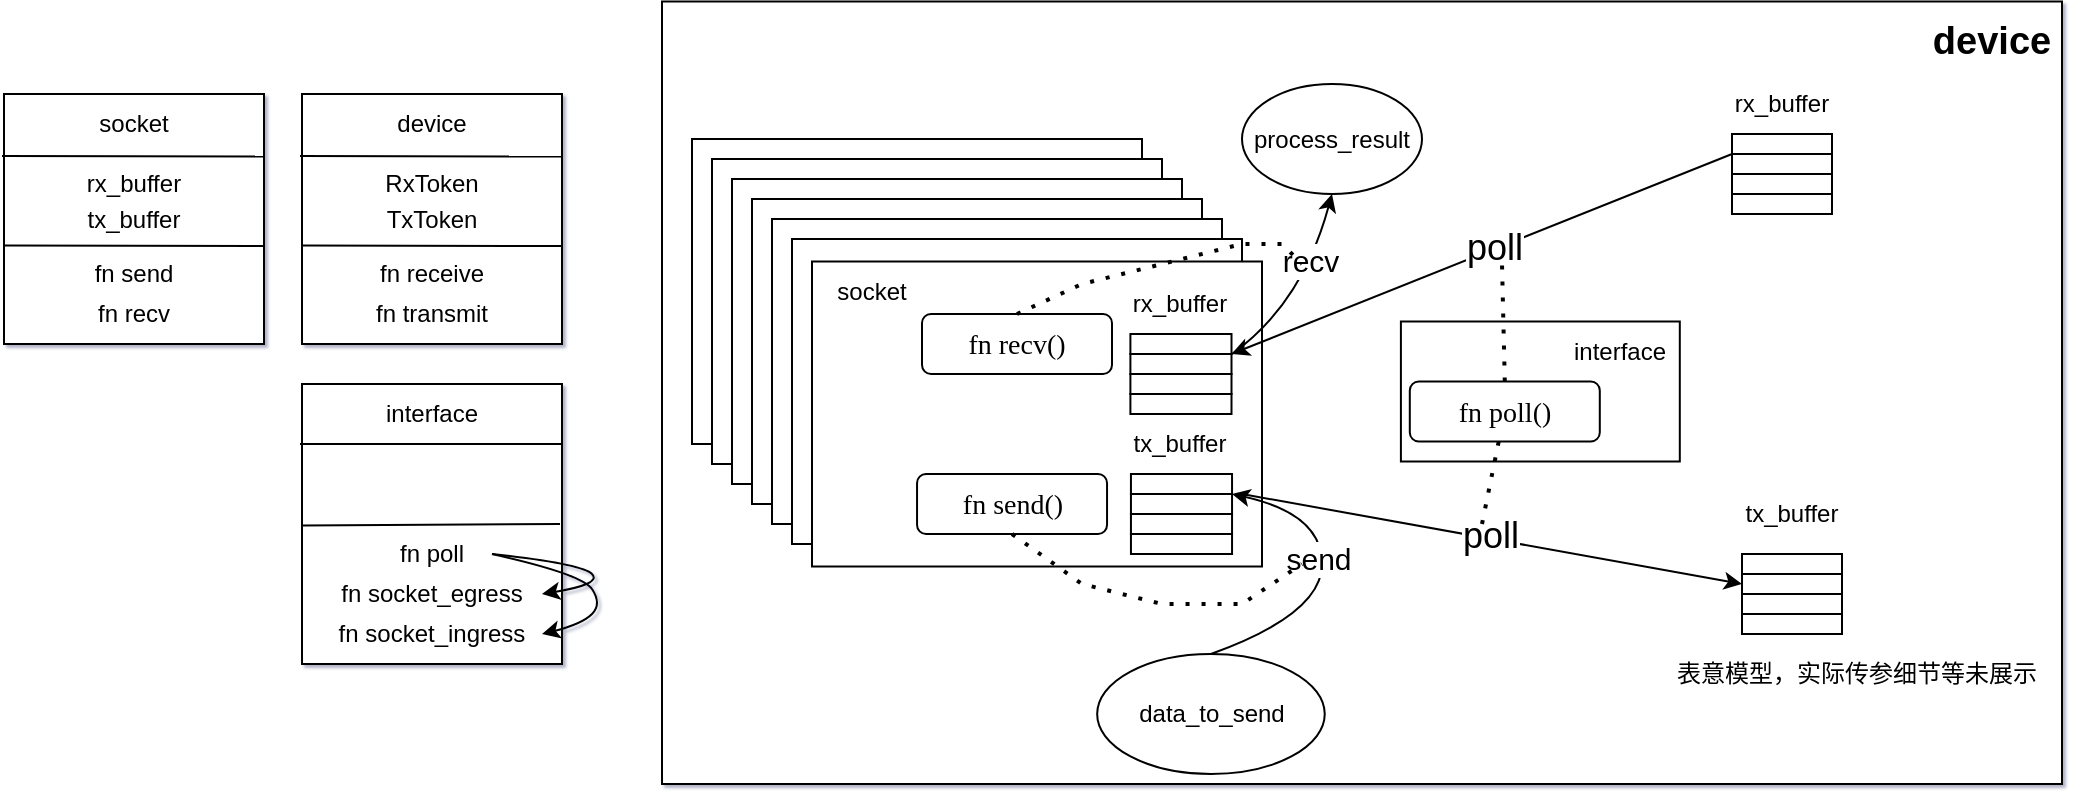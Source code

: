 <mxfile version="26.2.1">
  <diagram name="第 1 页" id="HJdR2ewPqc4SO0az2n2Y">
    <mxGraphModel dx="1032" dy="-3480" grid="1" gridSize="10" guides="1" tooltips="1" connect="1" arrows="1" fold="1" page="1" pageScale="1" pageWidth="1169" pageHeight="827" background="#ffffff" math="0" shadow="1">
      <root>
        <mxCell id="0" />
        <mxCell id="1" parent="0" />
        <mxCell id="s1Kb-AB_weebc0_H0UjK-1" value="" style="rounded=0;whiteSpace=wrap;html=1;" parent="1" vertex="1">
          <mxGeometry x="430" y="4598.75" width="700" height="391.25" as="geometry" />
        </mxCell>
        <mxCell id="s1Kb-AB_weebc0_H0UjK-2" value="device" style="text;html=1;align=center;verticalAlign=middle;whiteSpace=wrap;rounded=0;fontSize=19;fontStyle=1" parent="1" vertex="1">
          <mxGeometry x="1060" y="4598.75" width="70" height="41.25" as="geometry" />
        </mxCell>
        <mxCell id="s1Kb-AB_weebc0_H0UjK-3" value="" style="rounded=0;whiteSpace=wrap;html=1;" parent="1" vertex="1">
          <mxGeometry x="970" y="4875" width="50" height="10" as="geometry" />
        </mxCell>
        <mxCell id="s1Kb-AB_weebc0_H0UjK-5" value="" style="rounded=0;whiteSpace=wrap;html=1;" parent="1" vertex="1">
          <mxGeometry x="970" y="4885" width="50" height="10" as="geometry" />
        </mxCell>
        <mxCell id="s1Kb-AB_weebc0_H0UjK-6" value="" style="rounded=0;whiteSpace=wrap;html=1;" parent="1" vertex="1">
          <mxGeometry x="970" y="4895" width="50" height="10" as="geometry" />
        </mxCell>
        <mxCell id="s1Kb-AB_weebc0_H0UjK-7" value="" style="rounded=0;whiteSpace=wrap;html=1;" parent="1" vertex="1">
          <mxGeometry x="970" y="4905" width="50" height="10" as="geometry" />
        </mxCell>
        <mxCell id="s1Kb-AB_weebc0_H0UjK-8" value="" style="rounded=0;whiteSpace=wrap;html=1;" parent="1" vertex="1">
          <mxGeometry x="250" y="4645" width="130" height="125" as="geometry" />
        </mxCell>
        <mxCell id="s1Kb-AB_weebc0_H0UjK-9" value="device" style="text;html=1;align=center;verticalAlign=middle;whiteSpace=wrap;rounded=0;" parent="1" vertex="1">
          <mxGeometry x="285" y="4645" width="60" height="30" as="geometry" />
        </mxCell>
        <mxCell id="s1Kb-AB_weebc0_H0UjK-11" value="" style="endArrow=none;html=1;rounded=0;entryX=1;entryY=0.608;entryDx=0;entryDy=0;entryPerimeter=0;exitX=-0.015;exitY=0.606;exitDx=0;exitDy=0;exitPerimeter=0;" parent="1" target="s1Kb-AB_weebc0_H0UjK-8" edge="1">
          <mxGeometry width="50" height="50" relative="1" as="geometry">
            <mxPoint x="250.0" y="4720.73" as="sourcePoint" />
            <mxPoint x="369.04" y="4719.995" as="targetPoint" />
          </mxGeometry>
        </mxCell>
        <mxCell id="s1Kb-AB_weebc0_H0UjK-12" value="RxToken" style="text;html=1;align=center;verticalAlign=middle;whiteSpace=wrap;rounded=0;" parent="1" vertex="1">
          <mxGeometry x="285" y="4675" width="60" height="30" as="geometry" />
        </mxCell>
        <mxCell id="s1Kb-AB_weebc0_H0UjK-13" value="TxToken" style="text;html=1;align=center;verticalAlign=middle;whiteSpace=wrap;rounded=0;" parent="1" vertex="1">
          <mxGeometry x="285" y="4692.5" width="60" height="30" as="geometry" />
        </mxCell>
        <mxCell id="s1Kb-AB_weebc0_H0UjK-14" value="" style="endArrow=none;html=1;rounded=0;entryX=1;entryY=0.25;entryDx=0;entryDy=0;" parent="1" target="s1Kb-AB_weebc0_H0UjK-8" edge="1">
          <mxGeometry width="50" height="50" relative="1" as="geometry">
            <mxPoint x="249" y="4676" as="sourcePoint" />
            <mxPoint x="380" y="4673" as="targetPoint" />
          </mxGeometry>
        </mxCell>
        <mxCell id="s1Kb-AB_weebc0_H0UjK-15" value="fn receive" style="text;html=1;align=center;verticalAlign=middle;whiteSpace=wrap;rounded=0;" parent="1" vertex="1">
          <mxGeometry x="285" y="4720" width="60" height="30" as="geometry" />
        </mxCell>
        <mxCell id="s1Kb-AB_weebc0_H0UjK-17" value="fn&amp;nbsp;transmit" style="text;html=1;align=center;verticalAlign=middle;whiteSpace=wrap;rounded=0;" parent="1" vertex="1">
          <mxGeometry x="285" y="4740" width="60" height="30" as="geometry" />
        </mxCell>
        <mxCell id="RJD5fGrExh7UZTRIIk4p-1" value="" style="rounded=0;whiteSpace=wrap;html=1;" parent="1" vertex="1">
          <mxGeometry x="250" y="4790" width="130" height="140" as="geometry" />
        </mxCell>
        <mxCell id="RJD5fGrExh7UZTRIIk4p-2" value="interface" style="text;html=1;align=center;verticalAlign=middle;whiteSpace=wrap;rounded=0;" parent="1" vertex="1">
          <mxGeometry x="285" y="4790" width="60" height="30" as="geometry" />
        </mxCell>
        <mxCell id="RJD5fGrExh7UZTRIIk4p-3" value="" style="endArrow=none;html=1;rounded=0;exitX=-0.015;exitY=0.606;exitDx=0;exitDy=0;exitPerimeter=0;" parent="1" edge="1">
          <mxGeometry width="50" height="50" relative="1" as="geometry">
            <mxPoint x="250.0" y="4860.73" as="sourcePoint" />
            <mxPoint x="379" y="4860" as="targetPoint" />
          </mxGeometry>
        </mxCell>
        <mxCell id="RJD5fGrExh7UZTRIIk4p-6" value="" style="endArrow=none;html=1;rounded=0;" parent="1" edge="1">
          <mxGeometry width="50" height="50" relative="1" as="geometry">
            <mxPoint x="249" y="4820" as="sourcePoint" />
            <mxPoint x="380" y="4820" as="targetPoint" />
          </mxGeometry>
        </mxCell>
        <mxCell id="RJD5fGrExh7UZTRIIk4p-7" value="fn&amp;nbsp;poll" style="text;html=1;align=center;verticalAlign=middle;whiteSpace=wrap;rounded=0;" parent="1" vertex="1">
          <mxGeometry x="285" y="4860" width="60" height="30" as="geometry" />
        </mxCell>
        <mxCell id="RJD5fGrExh7UZTRIIk4p-10" value="fn&amp;nbsp;socket_egress" style="text;html=1;align=center;verticalAlign=middle;whiteSpace=wrap;rounded=0;" parent="1" vertex="1">
          <mxGeometry x="260" y="4880" width="110" height="30" as="geometry" />
        </mxCell>
        <mxCell id="RJD5fGrExh7UZTRIIk4p-11" value="fn&amp;nbsp;socket_ingress" style="text;html=1;align=center;verticalAlign=middle;whiteSpace=wrap;rounded=0;" parent="1" vertex="1">
          <mxGeometry x="260" y="4900" width="110" height="30" as="geometry" />
        </mxCell>
        <mxCell id="RJD5fGrExh7UZTRIIk4p-13" value="" style="curved=1;endArrow=classic;html=1;rounded=0;exitX=1;exitY=0.5;exitDx=0;exitDy=0;entryX=1;entryY=0.5;entryDx=0;entryDy=0;" parent="1" source="RJD5fGrExh7UZTRIIk4p-7" target="RJD5fGrExh7UZTRIIk4p-10" edge="1">
          <mxGeometry width="50" height="50" relative="1" as="geometry">
            <mxPoint x="490" y="4820" as="sourcePoint" />
            <mxPoint x="540" y="4770" as="targetPoint" />
            <Array as="points">
              <mxPoint x="390" y="4880" />
              <mxPoint x="400" y="4890" />
            </Array>
          </mxGeometry>
        </mxCell>
        <mxCell id="RJD5fGrExh7UZTRIIk4p-14" value="" style="curved=1;endArrow=classic;html=1;rounded=0;exitX=1;exitY=0.5;exitDx=0;exitDy=0;entryX=1;entryY=0.5;entryDx=0;entryDy=0;" parent="1" source="RJD5fGrExh7UZTRIIk4p-7" target="RJD5fGrExh7UZTRIIk4p-11" edge="1">
          <mxGeometry width="50" height="50" relative="1" as="geometry">
            <mxPoint x="355" y="4885" as="sourcePoint" />
            <mxPoint x="380" y="4905" as="targetPoint" />
            <Array as="points">
              <mxPoint x="390" y="4885" />
              <mxPoint x="400" y="4900" />
              <mxPoint x="390" y="4910" />
            </Array>
          </mxGeometry>
        </mxCell>
        <mxCell id="RJD5fGrExh7UZTRIIk4p-15" value="" style="rounded=0;whiteSpace=wrap;html=1;" parent="1" vertex="1">
          <mxGeometry x="101" y="4645" width="130" height="125" as="geometry" />
        </mxCell>
        <mxCell id="RJD5fGrExh7UZTRIIk4p-16" value="socket" style="text;html=1;align=center;verticalAlign=middle;whiteSpace=wrap;rounded=0;" parent="1" vertex="1">
          <mxGeometry x="136" y="4645" width="60" height="30" as="geometry" />
        </mxCell>
        <mxCell id="RJD5fGrExh7UZTRIIk4p-17" value="" style="endArrow=none;html=1;rounded=0;entryX=1;entryY=0.608;entryDx=0;entryDy=0;entryPerimeter=0;exitX=-0.015;exitY=0.606;exitDx=0;exitDy=0;exitPerimeter=0;" parent="1" target="RJD5fGrExh7UZTRIIk4p-15" edge="1">
          <mxGeometry width="50" height="50" relative="1" as="geometry">
            <mxPoint x="101.0" y="4720.73" as="sourcePoint" />
            <mxPoint x="220.04" y="4719.995" as="targetPoint" />
          </mxGeometry>
        </mxCell>
        <mxCell id="RJD5fGrExh7UZTRIIk4p-20" value="" style="endArrow=none;html=1;rounded=0;entryX=1;entryY=0.25;entryDx=0;entryDy=0;" parent="1" target="RJD5fGrExh7UZTRIIk4p-15" edge="1">
          <mxGeometry width="50" height="50" relative="1" as="geometry">
            <mxPoint x="100" y="4676" as="sourcePoint" />
            <mxPoint x="231" y="4673" as="targetPoint" />
          </mxGeometry>
        </mxCell>
        <mxCell id="RJD5fGrExh7UZTRIIk4p-21" value="fn&amp;nbsp;send" style="text;html=1;align=center;verticalAlign=middle;whiteSpace=wrap;rounded=0;" parent="1" vertex="1">
          <mxGeometry x="136" y="4720" width="60" height="30" as="geometry" />
        </mxCell>
        <mxCell id="RJD5fGrExh7UZTRIIk4p-22" value="fn&amp;nbsp;recv" style="text;html=1;align=center;verticalAlign=middle;whiteSpace=wrap;rounded=0;" parent="1" vertex="1">
          <mxGeometry x="136" y="4740" width="60" height="30" as="geometry" />
        </mxCell>
        <mxCell id="RJD5fGrExh7UZTRIIk4p-24" value="tx_buffer" style="text;html=1;align=center;verticalAlign=middle;whiteSpace=wrap;rounded=0;" parent="1" vertex="1">
          <mxGeometry x="965" y="4840" width="60" height="30" as="geometry" />
        </mxCell>
        <mxCell id="yhEl9DrkRROdgEzBpdwZ-1" value="rx_buffer" style="text;html=1;align=center;verticalAlign=middle;whiteSpace=wrap;rounded=0;" parent="1" vertex="1">
          <mxGeometry x="136" y="4675" width="60" height="30" as="geometry" />
        </mxCell>
        <mxCell id="yhEl9DrkRROdgEzBpdwZ-2" value="tx_buffer" style="text;html=1;align=center;verticalAlign=middle;whiteSpace=wrap;rounded=0;" parent="1" vertex="1">
          <mxGeometry x="136" y="4692.5" width="60" height="30" as="geometry" />
        </mxCell>
        <mxCell id="yhEl9DrkRROdgEzBpdwZ-9" value="" style="rounded=0;whiteSpace=wrap;html=1;" parent="1" vertex="1">
          <mxGeometry x="445" y="4667.5" width="225" height="152.5" as="geometry" />
        </mxCell>
        <mxCell id="yhEl9DrkRROdgEzBpdwZ-29" value="表意模型，实际传参细节等未展示" style="text;html=1;align=center;verticalAlign=middle;whiteSpace=wrap;rounded=0;" parent="1" vertex="1">
          <mxGeometry x="915" y="4920" width="225" height="30" as="geometry" />
        </mxCell>
        <mxCell id="yhEl9DrkRROdgEzBpdwZ-36" value="" style="rounded=0;whiteSpace=wrap;html=1;" parent="1" vertex="1">
          <mxGeometry x="799.45" y="4758.75" width="139.45" height="70" as="geometry" />
        </mxCell>
        <mxCell id="yhEl9DrkRROdgEzBpdwZ-38" value="interface" style="text;html=1;align=center;verticalAlign=middle;whiteSpace=wrap;rounded=0;" parent="1" vertex="1">
          <mxGeometry x="878.9" y="4758.75" width="60" height="30" as="geometry" />
        </mxCell>
        <mxCell id="yhEl9DrkRROdgEzBpdwZ-40" value="&lt;font face=&quot;Times New Roman&quot;&gt;fn&amp;nbsp;poll&lt;/font&gt;&lt;font face=&quot;Times New Roman&quot;&gt;()&lt;/font&gt;" style="rounded=1;whiteSpace=wrap;html=1;fontSize=14;" parent="1" vertex="1">
          <mxGeometry x="803.9" y="4788.75" width="95" height="30" as="geometry" />
        </mxCell>
        <mxCell id="pIkxorHV2kGy3J6dkqIR-12" value="" style="rounded=0;whiteSpace=wrap;html=1;" vertex="1" parent="1">
          <mxGeometry x="455" y="4677.5" width="225" height="152.5" as="geometry" />
        </mxCell>
        <mxCell id="pIkxorHV2kGy3J6dkqIR-13" value="" style="rounded=0;whiteSpace=wrap;html=1;" vertex="1" parent="1">
          <mxGeometry x="465" y="4687.5" width="225" height="152.5" as="geometry" />
        </mxCell>
        <mxCell id="pIkxorHV2kGy3J6dkqIR-14" value="" style="rounded=0;whiteSpace=wrap;html=1;" vertex="1" parent="1">
          <mxGeometry x="475" y="4697.5" width="225" height="152.5" as="geometry" />
        </mxCell>
        <mxCell id="pIkxorHV2kGy3J6dkqIR-15" value="" style="rounded=0;whiteSpace=wrap;html=1;" vertex="1" parent="1">
          <mxGeometry x="485" y="4707.5" width="225" height="152.5" as="geometry" />
        </mxCell>
        <mxCell id="pIkxorHV2kGy3J6dkqIR-16" value="" style="rounded=0;whiteSpace=wrap;html=1;" vertex="1" parent="1">
          <mxGeometry x="495" y="4717.5" width="225" height="152.5" as="geometry" />
        </mxCell>
        <mxCell id="pIkxorHV2kGy3J6dkqIR-17" value="" style="rounded=0;whiteSpace=wrap;html=1;" vertex="1" parent="1">
          <mxGeometry x="505" y="4728.75" width="225" height="152.5" as="geometry" />
        </mxCell>
        <mxCell id="yhEl9DrkRROdgEzBpdwZ-18" value="" style="rounded=0;whiteSpace=wrap;html=1;" parent="1" vertex="1">
          <mxGeometry x="664.47" y="4845" width="50.55" height="10" as="geometry" />
        </mxCell>
        <mxCell id="yhEl9DrkRROdgEzBpdwZ-19" value="" style="rounded=0;whiteSpace=wrap;html=1;" parent="1" vertex="1">
          <mxGeometry x="664.47" y="4855" width="50.55" height="10" as="geometry" />
        </mxCell>
        <mxCell id="yhEl9DrkRROdgEzBpdwZ-25" value="" style="rounded=0;whiteSpace=wrap;html=1;" parent="1" vertex="1">
          <mxGeometry x="664.47" y="4865" width="50.55" height="10" as="geometry" />
        </mxCell>
        <mxCell id="yhEl9DrkRROdgEzBpdwZ-26" value="tx_buffer" style="text;html=1;align=center;verticalAlign=middle;whiteSpace=wrap;rounded=0;" parent="1" vertex="1">
          <mxGeometry x="659.47" y="4805" width="60" height="30" as="geometry" />
        </mxCell>
        <mxCell id="yhEl9DrkRROdgEzBpdwZ-27" value="&lt;font face=&quot;Times New Roman&quot;&gt;fn&amp;nbsp;send&lt;/font&gt;&lt;font face=&quot;Times New Roman&quot;&gt;()&lt;/font&gt;" style="rounded=1;whiteSpace=wrap;html=1;fontSize=14;" parent="1" vertex="1">
          <mxGeometry x="557.52" y="4835" width="95" height="30" as="geometry" />
        </mxCell>
        <mxCell id="yhEl9DrkRROdgEzBpdwZ-31" value="data_to_send" style="ellipse;whiteSpace=wrap;html=1;rotation=0;" parent="1" vertex="1">
          <mxGeometry x="647.58" y="4925" width="113.79" height="60" as="geometry" />
        </mxCell>
        <mxCell id="yhEl9DrkRROdgEzBpdwZ-33" value="" style="curved=1;endArrow=classic;html=1;rounded=0;exitX=0.5;exitY=0;exitDx=0;exitDy=0;entryX=1;entryY=0;entryDx=0;entryDy=0;" parent="1" source="yhEl9DrkRROdgEzBpdwZ-31" target="yhEl9DrkRROdgEzBpdwZ-18" edge="1">
          <mxGeometry width="50" height="50" relative="1" as="geometry">
            <mxPoint x="600.02" y="4835" as="sourcePoint" />
            <mxPoint x="650.02" y="4785" as="targetPoint" />
            <Array as="points">
              <mxPoint x="760.02" y="4905" />
              <mxPoint x="760.02" y="4855" />
            </Array>
          </mxGeometry>
        </mxCell>
        <mxCell id="pIkxorHV2kGy3J6dkqIR-35" value="send" style="edgeLabel;html=1;align=center;verticalAlign=middle;resizable=0;points=[];fontSize=15;" vertex="1" connectable="0" parent="yhEl9DrkRROdgEzBpdwZ-33">
          <mxGeometry x="0.119" y="2" relative="1" as="geometry">
            <mxPoint as="offset" />
          </mxGeometry>
        </mxCell>
        <mxCell id="yhEl9DrkRROdgEzBpdwZ-34" value="" style="endArrow=none;dashed=1;html=1;dashPattern=1 3;strokeWidth=2;rounded=0;exitX=0.5;exitY=1;exitDx=0;exitDy=0;" parent="1" source="yhEl9DrkRROdgEzBpdwZ-27" edge="1">
          <mxGeometry width="50" height="50" relative="1" as="geometry">
            <mxPoint x="600.02" y="4635" as="sourcePoint" />
            <mxPoint x="750" y="4880" as="targetPoint" />
            <Array as="points">
              <mxPoint x="640" y="4890" />
              <mxPoint x="680" y="4900" />
              <mxPoint x="720" y="4900" />
            </Array>
          </mxGeometry>
        </mxCell>
        <mxCell id="yhEl9DrkRROdgEzBpdwZ-16" value="socket" style="text;html=1;align=center;verticalAlign=middle;whiteSpace=wrap;rounded=0;" parent="1" vertex="1">
          <mxGeometry x="505" y="4728.75" width="60" height="30" as="geometry" />
        </mxCell>
        <mxCell id="pIkxorHV2kGy3J6dkqIR-23" value="" style="rounded=0;whiteSpace=wrap;html=1;" vertex="1" parent="1">
          <mxGeometry x="664.2" y="4775" width="50.55" height="10" as="geometry" />
        </mxCell>
        <mxCell id="pIkxorHV2kGy3J6dkqIR-24" value="" style="rounded=0;whiteSpace=wrap;html=1;" vertex="1" parent="1">
          <mxGeometry x="664.2" y="4785" width="50.55" height="10" as="geometry" />
        </mxCell>
        <mxCell id="pIkxorHV2kGy3J6dkqIR-25" value="" style="rounded=0;whiteSpace=wrap;html=1;" vertex="1" parent="1">
          <mxGeometry x="664.2" y="4795" width="50.55" height="10" as="geometry" />
        </mxCell>
        <mxCell id="pIkxorHV2kGy3J6dkqIR-26" value="" style="rounded=0;whiteSpace=wrap;html=1;" vertex="1" parent="1">
          <mxGeometry x="664.47" y="4835" width="50.55" height="10" as="geometry" />
        </mxCell>
        <mxCell id="pIkxorHV2kGy3J6dkqIR-27" value="" style="rounded=0;whiteSpace=wrap;html=1;" vertex="1" parent="1">
          <mxGeometry x="664.2" y="4765" width="50.55" height="10" as="geometry" />
        </mxCell>
        <mxCell id="pIkxorHV2kGy3J6dkqIR-28" value="rx_buffer" style="text;html=1;align=center;verticalAlign=middle;whiteSpace=wrap;rounded=0;" vertex="1" parent="1">
          <mxGeometry x="659.45" y="4735" width="60" height="30" as="geometry" />
        </mxCell>
        <mxCell id="pIkxorHV2kGy3J6dkqIR-37" value="" style="endArrow=classic;html=1;rounded=0;entryX=0;entryY=0.5;entryDx=0;entryDy=0;" edge="1" parent="1" target="s1Kb-AB_weebc0_H0UjK-5">
          <mxGeometry width="50" height="50" relative="1" as="geometry">
            <mxPoint x="720" y="4845" as="sourcePoint" />
            <mxPoint x="770" y="4795" as="targetPoint" />
            <Array as="points" />
          </mxGeometry>
        </mxCell>
        <mxCell id="pIkxorHV2kGy3J6dkqIR-38" value="poll" style="edgeLabel;html=1;align=center;verticalAlign=middle;resizable=0;points=[];fontSize=18;" vertex="1" connectable="0" parent="pIkxorHV2kGy3J6dkqIR-37">
          <mxGeometry x="-0.013" y="2" relative="1" as="geometry">
            <mxPoint as="offset" />
          </mxGeometry>
        </mxCell>
        <mxCell id="pIkxorHV2kGy3J6dkqIR-41" value="rx_buffer" style="text;html=1;align=center;verticalAlign=middle;whiteSpace=wrap;rounded=0;" vertex="1" parent="1">
          <mxGeometry x="960" y="4635" width="60" height="30" as="geometry" />
        </mxCell>
        <mxCell id="pIkxorHV2kGy3J6dkqIR-42" value="" style="rounded=0;whiteSpace=wrap;html=1;" vertex="1" parent="1">
          <mxGeometry x="965" y="4665" width="50" height="10" as="geometry" />
        </mxCell>
        <mxCell id="pIkxorHV2kGy3J6dkqIR-43" value="" style="rounded=0;whiteSpace=wrap;html=1;" vertex="1" parent="1">
          <mxGeometry x="965" y="4675" width="50" height="10" as="geometry" />
        </mxCell>
        <mxCell id="pIkxorHV2kGy3J6dkqIR-44" value="" style="rounded=0;whiteSpace=wrap;html=1;" vertex="1" parent="1">
          <mxGeometry x="965" y="4685" width="50" height="10" as="geometry" />
        </mxCell>
        <mxCell id="pIkxorHV2kGy3J6dkqIR-45" value="" style="rounded=0;whiteSpace=wrap;html=1;" vertex="1" parent="1">
          <mxGeometry x="965" y="4695" width="50" height="10" as="geometry" />
        </mxCell>
        <mxCell id="pIkxorHV2kGy3J6dkqIR-46" value="" style="endArrow=none;dashed=1;html=1;dashPattern=1 3;strokeWidth=2;rounded=0;" edge="1" parent="1" target="yhEl9DrkRROdgEzBpdwZ-40">
          <mxGeometry width="50" height="50" relative="1" as="geometry">
            <mxPoint x="840" y="4860" as="sourcePoint" />
            <mxPoint x="890" y="4810" as="targetPoint" />
          </mxGeometry>
        </mxCell>
        <mxCell id="pIkxorHV2kGy3J6dkqIR-47" value="" style="endArrow=classic;html=1;rounded=0;entryX=1;entryY=0;entryDx=0;entryDy=0;exitX=0;exitY=0;exitDx=0;exitDy=0;" edge="1" parent="1" source="pIkxorHV2kGy3J6dkqIR-43" target="pIkxorHV2kGy3J6dkqIR-23">
          <mxGeometry width="50" height="50" relative="1" as="geometry">
            <mxPoint x="800" y="4770" as="sourcePoint" />
            <mxPoint x="850" y="4720" as="targetPoint" />
          </mxGeometry>
        </mxCell>
        <mxCell id="pIkxorHV2kGy3J6dkqIR-48" value="poll" style="edgeLabel;html=1;align=center;verticalAlign=middle;resizable=0;points=[];fontSize=18;" vertex="1" connectable="0" parent="pIkxorHV2kGy3J6dkqIR-47">
          <mxGeometry x="-0.045" y="-1" relative="1" as="geometry">
            <mxPoint as="offset" />
          </mxGeometry>
        </mxCell>
        <mxCell id="pIkxorHV2kGy3J6dkqIR-49" value="" style="endArrow=none;dashed=1;html=1;dashPattern=1 3;strokeWidth=2;rounded=0;exitX=0.5;exitY=0;exitDx=0;exitDy=0;" edge="1" parent="1" source="yhEl9DrkRROdgEzBpdwZ-40">
          <mxGeometry width="50" height="50" relative="1" as="geometry">
            <mxPoint x="800" y="4770" as="sourcePoint" />
            <mxPoint x="850" y="4730" as="targetPoint" />
          </mxGeometry>
        </mxCell>
        <mxCell id="pIkxorHV2kGy3J6dkqIR-50" value="" style="curved=1;endArrow=classic;html=1;rounded=0;entryX=0.5;entryY=1;entryDx=0;entryDy=0;" edge="1" parent="1" target="pIkxorHV2kGy3J6dkqIR-51">
          <mxGeometry width="50" height="50" relative="1" as="geometry">
            <mxPoint x="715.02" y="4775" as="sourcePoint" />
            <mxPoint x="765" y="4725" as="targetPoint" />
            <Array as="points">
              <mxPoint x="750" y="4750" />
            </Array>
          </mxGeometry>
        </mxCell>
        <mxCell id="pIkxorHV2kGy3J6dkqIR-54" value="recv" style="edgeLabel;html=1;align=center;verticalAlign=middle;resizable=0;points=[];fontSize=15;" vertex="1" connectable="0" parent="pIkxorHV2kGy3J6dkqIR-50">
          <mxGeometry x="0.295" y="2" relative="1" as="geometry">
            <mxPoint as="offset" />
          </mxGeometry>
        </mxCell>
        <mxCell id="pIkxorHV2kGy3J6dkqIR-51" value="process_result" style="ellipse;whiteSpace=wrap;html=1;" vertex="1" parent="1">
          <mxGeometry x="720" y="4640" width="90" height="55" as="geometry" />
        </mxCell>
        <mxCell id="pIkxorHV2kGy3J6dkqIR-52" value="&lt;font face=&quot;Times New Roman&quot;&gt;fn&amp;nbsp;recv&lt;/font&gt;&lt;font face=&quot;Times New Roman&quot;&gt;()&lt;/font&gt;" style="rounded=1;whiteSpace=wrap;html=1;fontSize=14;" vertex="1" parent="1">
          <mxGeometry x="560" y="4755" width="95" height="30" as="geometry" />
        </mxCell>
        <mxCell id="pIkxorHV2kGy3J6dkqIR-53" value="" style="endArrow=none;dashed=1;html=1;dashPattern=1 3;strokeWidth=2;rounded=0;exitX=0.5;exitY=0;exitDx=0;exitDy=0;" edge="1" parent="1" source="pIkxorHV2kGy3J6dkqIR-52">
          <mxGeometry width="50" height="50" relative="1" as="geometry">
            <mxPoint x="640" y="4690" as="sourcePoint" />
            <mxPoint x="750" y="4730" as="targetPoint" />
            <Array as="points">
              <mxPoint x="640" y="4740" />
              <mxPoint x="680" y="4730" />
              <mxPoint x="720" y="4720" />
              <mxPoint x="740" y="4720" />
            </Array>
          </mxGeometry>
        </mxCell>
      </root>
    </mxGraphModel>
  </diagram>
</mxfile>
